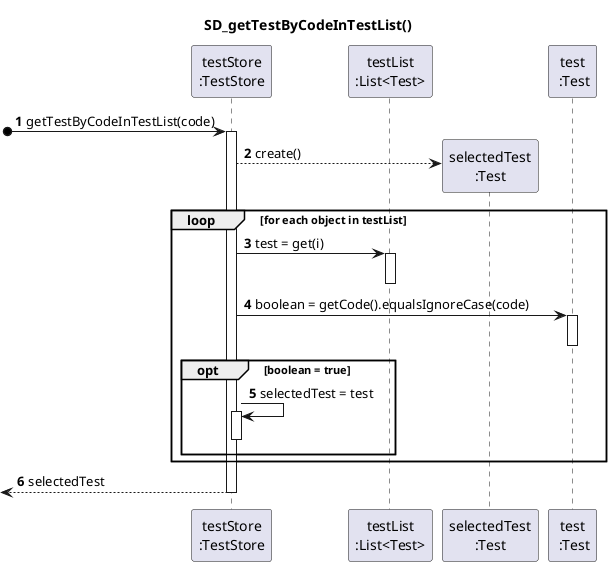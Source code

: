 @startuml
title SD_getTestByCodeInTestList()

autonumber

participant "testStore\n:TestStore" as TEST_STORE
participant "testList\n:List<Test>" as LIST
participant "selectedTest\n:Test" as SELECTED_TEST
participant "test\n :Test" as TEST_OBJ

[o-> TEST_STORE : getTestByCodeInTestList(code)
activate TEST_STORE

TEST_STORE --> SELECTED_TEST** : create()

loop for each object in testList
TEST_STORE -> LIST : test = get(i)
activate LIST
deactivate LIST

TEST_STORE -> TEST_OBJ : boolean = getCode().equalsIgnoreCase(code)
activate TEST_OBJ
deactivate TEST_OBJ

opt boolean = true


TEST_STORE -> TEST_STORE : selectedTest = test
activate TEST_STORE
deactivate TEST_STORE

end
end


[<-- TEST_STORE : selectedTest
deactivate TEST_STORE



@enduml
